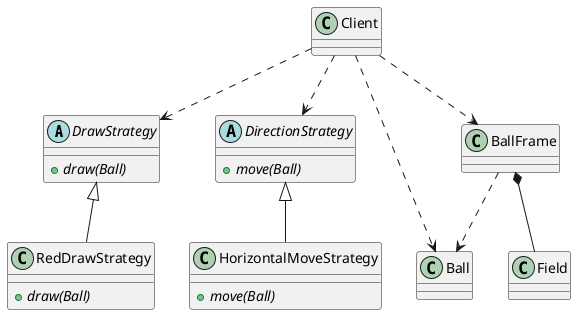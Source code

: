 @startuml
'https://plantuml.com/class-diagram

abstract class DrawStrategy {
    + {abstract} draw(Ball)
}
class RedDrawStrategy extends DrawStrategy {
    + {abstract} draw(Ball)
}
abstract class DirectionStrategy {
    + {abstract} move(Ball)
}
class HorizontalMoveStrategy extends DirectionStrategy {
    + {abstract} move(Ball)
}


Client ..> DrawStrategy
Client ..> DirectionStrategy
Client ..> Ball
Client ..> BallFrame

BallFrame ..> Ball
BallFrame *-- Field


@enduml